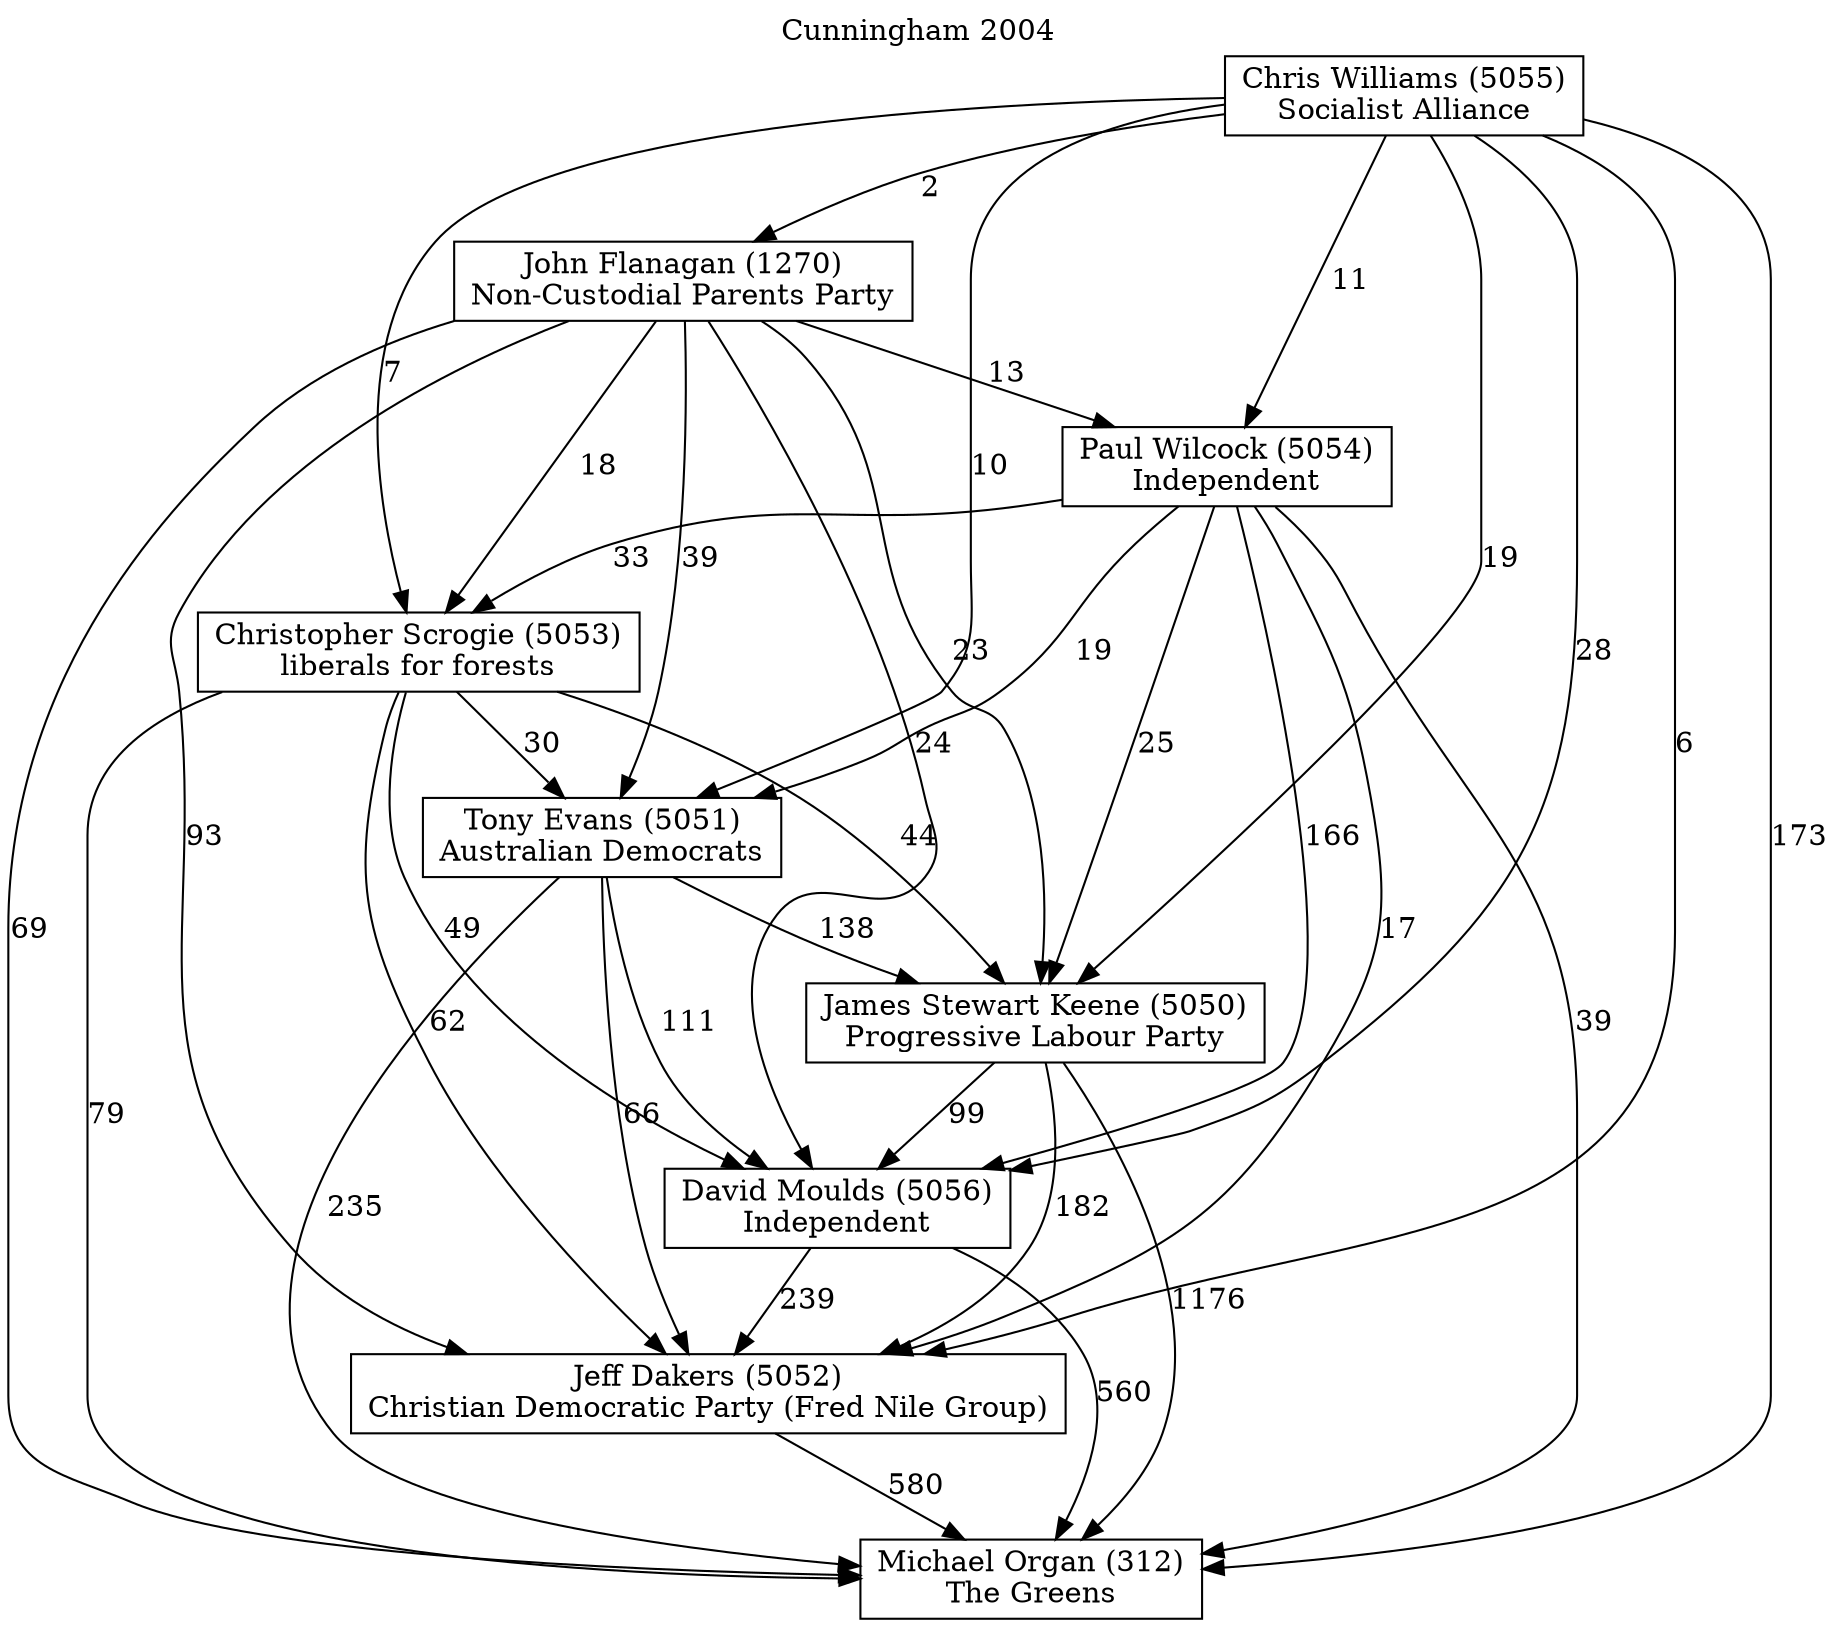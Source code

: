 // House preference flow
digraph "Michael Organ (312)_Cunningham_2004" {
	graph [label="Cunningham 2004" labelloc=t mclimit=10]
	node [shape=box]
	"Michael Organ (312)" [label="Michael Organ (312)
The Greens"]
	"Jeff Dakers (5052)" [label="Jeff Dakers (5052)
Christian Democratic Party (Fred Nile Group)"]
	"David Moulds (5056)" [label="David Moulds (5056)
Independent"]
	"James Stewart Keene (5050)" [label="James Stewart Keene (5050)
Progressive Labour Party"]
	"Tony Evans (5051)" [label="Tony Evans (5051)
Australian Democrats"]
	"Christopher Scrogie (5053)" [label="Christopher Scrogie (5053)
liberals for forests"]
	"Paul Wilcock (5054)" [label="Paul Wilcock (5054)
Independent"]
	"John Flanagan (1270)" [label="John Flanagan (1270)
Non-Custodial Parents Party"]
	"Chris Williams (5055)" [label="Chris Williams (5055)
Socialist Alliance"]
	"Jeff Dakers (5052)" -> "Michael Organ (312)" [label=580]
	"David Moulds (5056)" -> "Jeff Dakers (5052)" [label=239]
	"James Stewart Keene (5050)" -> "David Moulds (5056)" [label=99]
	"Tony Evans (5051)" -> "James Stewart Keene (5050)" [label=138]
	"Christopher Scrogie (5053)" -> "Tony Evans (5051)" [label=30]
	"Paul Wilcock (5054)" -> "Christopher Scrogie (5053)" [label=33]
	"John Flanagan (1270)" -> "Paul Wilcock (5054)" [label=13]
	"Chris Williams (5055)" -> "John Flanagan (1270)" [label=2]
	"David Moulds (5056)" -> "Michael Organ (312)" [label=560]
	"James Stewart Keene (5050)" -> "Michael Organ (312)" [label=1176]
	"Tony Evans (5051)" -> "Michael Organ (312)" [label=235]
	"Christopher Scrogie (5053)" -> "Michael Organ (312)" [label=79]
	"Paul Wilcock (5054)" -> "Michael Organ (312)" [label=39]
	"John Flanagan (1270)" -> "Michael Organ (312)" [label=69]
	"Chris Williams (5055)" -> "Michael Organ (312)" [label=173]
	"Chris Williams (5055)" -> "Paul Wilcock (5054)" [label=11]
	"John Flanagan (1270)" -> "Christopher Scrogie (5053)" [label=18]
	"Chris Williams (5055)" -> "Christopher Scrogie (5053)" [label=7]
	"Paul Wilcock (5054)" -> "Tony Evans (5051)" [label=19]
	"John Flanagan (1270)" -> "Tony Evans (5051)" [label=39]
	"Chris Williams (5055)" -> "Tony Evans (5051)" [label=10]
	"Christopher Scrogie (5053)" -> "James Stewart Keene (5050)" [label=44]
	"Paul Wilcock (5054)" -> "James Stewart Keene (5050)" [label=25]
	"John Flanagan (1270)" -> "James Stewart Keene (5050)" [label=23]
	"Chris Williams (5055)" -> "James Stewart Keene (5050)" [label=19]
	"Tony Evans (5051)" -> "David Moulds (5056)" [label=111]
	"Christopher Scrogie (5053)" -> "David Moulds (5056)" [label=49]
	"Paul Wilcock (5054)" -> "David Moulds (5056)" [label=166]
	"John Flanagan (1270)" -> "David Moulds (5056)" [label=24]
	"Chris Williams (5055)" -> "David Moulds (5056)" [label=28]
	"James Stewart Keene (5050)" -> "Jeff Dakers (5052)" [label=182]
	"Tony Evans (5051)" -> "Jeff Dakers (5052)" [label=66]
	"Christopher Scrogie (5053)" -> "Jeff Dakers (5052)" [label=62]
	"Paul Wilcock (5054)" -> "Jeff Dakers (5052)" [label=17]
	"John Flanagan (1270)" -> "Jeff Dakers (5052)" [label=93]
	"Chris Williams (5055)" -> "Jeff Dakers (5052)" [label=6]
}
